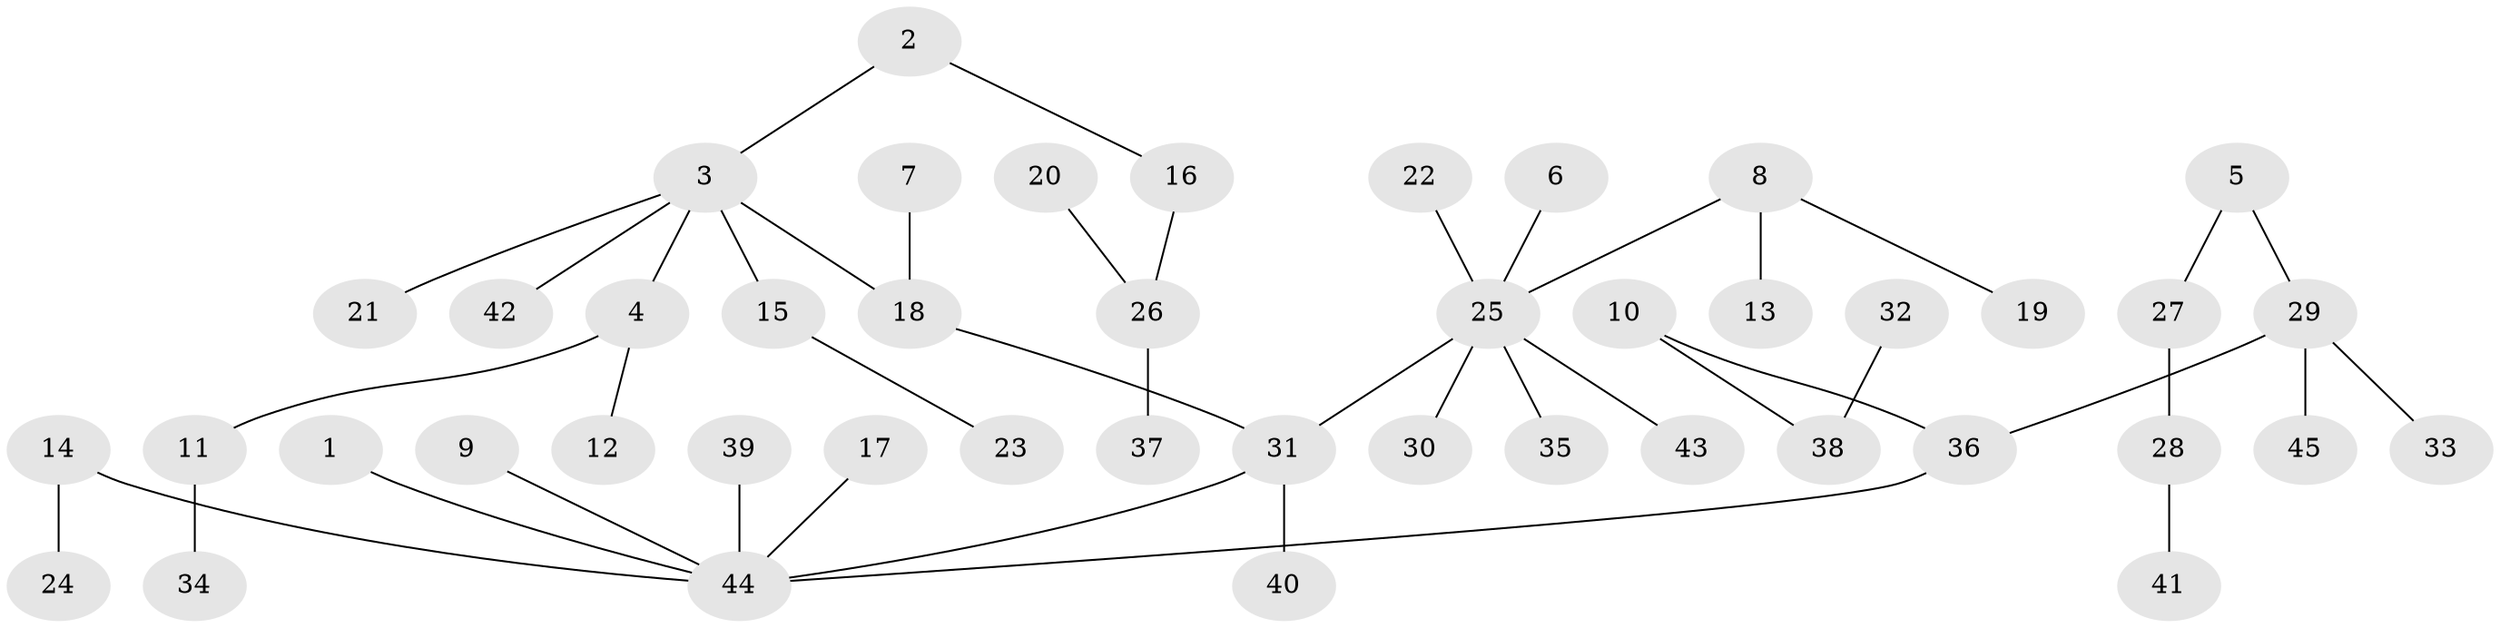 // original degree distribution, {8: 0.011111111111111112, 5: 0.011111111111111112, 4: 0.07777777777777778, 1: 0.4777777777777778, 3: 0.1, 2: 0.3, 7: 0.011111111111111112, 6: 0.011111111111111112}
// Generated by graph-tools (version 1.1) at 2025/50/03/09/25 03:50:19]
// undirected, 45 vertices, 44 edges
graph export_dot {
graph [start="1"]
  node [color=gray90,style=filled];
  1;
  2;
  3;
  4;
  5;
  6;
  7;
  8;
  9;
  10;
  11;
  12;
  13;
  14;
  15;
  16;
  17;
  18;
  19;
  20;
  21;
  22;
  23;
  24;
  25;
  26;
  27;
  28;
  29;
  30;
  31;
  32;
  33;
  34;
  35;
  36;
  37;
  38;
  39;
  40;
  41;
  42;
  43;
  44;
  45;
  1 -- 44 [weight=1.0];
  2 -- 3 [weight=1.0];
  2 -- 16 [weight=1.0];
  3 -- 4 [weight=1.0];
  3 -- 15 [weight=1.0];
  3 -- 18 [weight=1.0];
  3 -- 21 [weight=1.0];
  3 -- 42 [weight=1.0];
  4 -- 11 [weight=1.0];
  4 -- 12 [weight=1.0];
  5 -- 27 [weight=1.0];
  5 -- 29 [weight=1.0];
  6 -- 25 [weight=1.0];
  7 -- 18 [weight=1.0];
  8 -- 13 [weight=1.0];
  8 -- 19 [weight=1.0];
  8 -- 25 [weight=1.0];
  9 -- 44 [weight=1.0];
  10 -- 36 [weight=1.0];
  10 -- 38 [weight=1.0];
  11 -- 34 [weight=1.0];
  14 -- 24 [weight=1.0];
  14 -- 44 [weight=1.0];
  15 -- 23 [weight=1.0];
  16 -- 26 [weight=1.0];
  17 -- 44 [weight=1.0];
  18 -- 31 [weight=1.0];
  20 -- 26 [weight=1.0];
  22 -- 25 [weight=1.0];
  25 -- 30 [weight=1.0];
  25 -- 31 [weight=1.0];
  25 -- 35 [weight=1.0];
  25 -- 43 [weight=1.0];
  26 -- 37 [weight=1.0];
  27 -- 28 [weight=1.0];
  28 -- 41 [weight=1.0];
  29 -- 33 [weight=1.0];
  29 -- 36 [weight=1.0];
  29 -- 45 [weight=1.0];
  31 -- 40 [weight=1.0];
  31 -- 44 [weight=1.0];
  32 -- 38 [weight=1.0];
  36 -- 44 [weight=1.0];
  39 -- 44 [weight=1.0];
}
